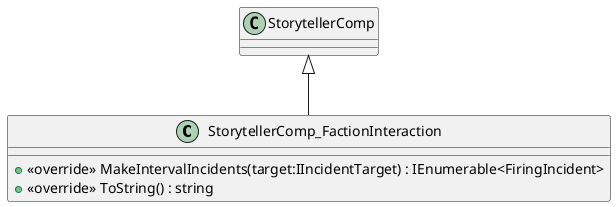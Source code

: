 @startuml
class StorytellerComp_FactionInteraction {
    + <<override>> MakeIntervalIncidents(target:IIncidentTarget) : IEnumerable<FiringIncident>
    + <<override>> ToString() : string
}
StorytellerComp <|-- StorytellerComp_FactionInteraction
@enduml
